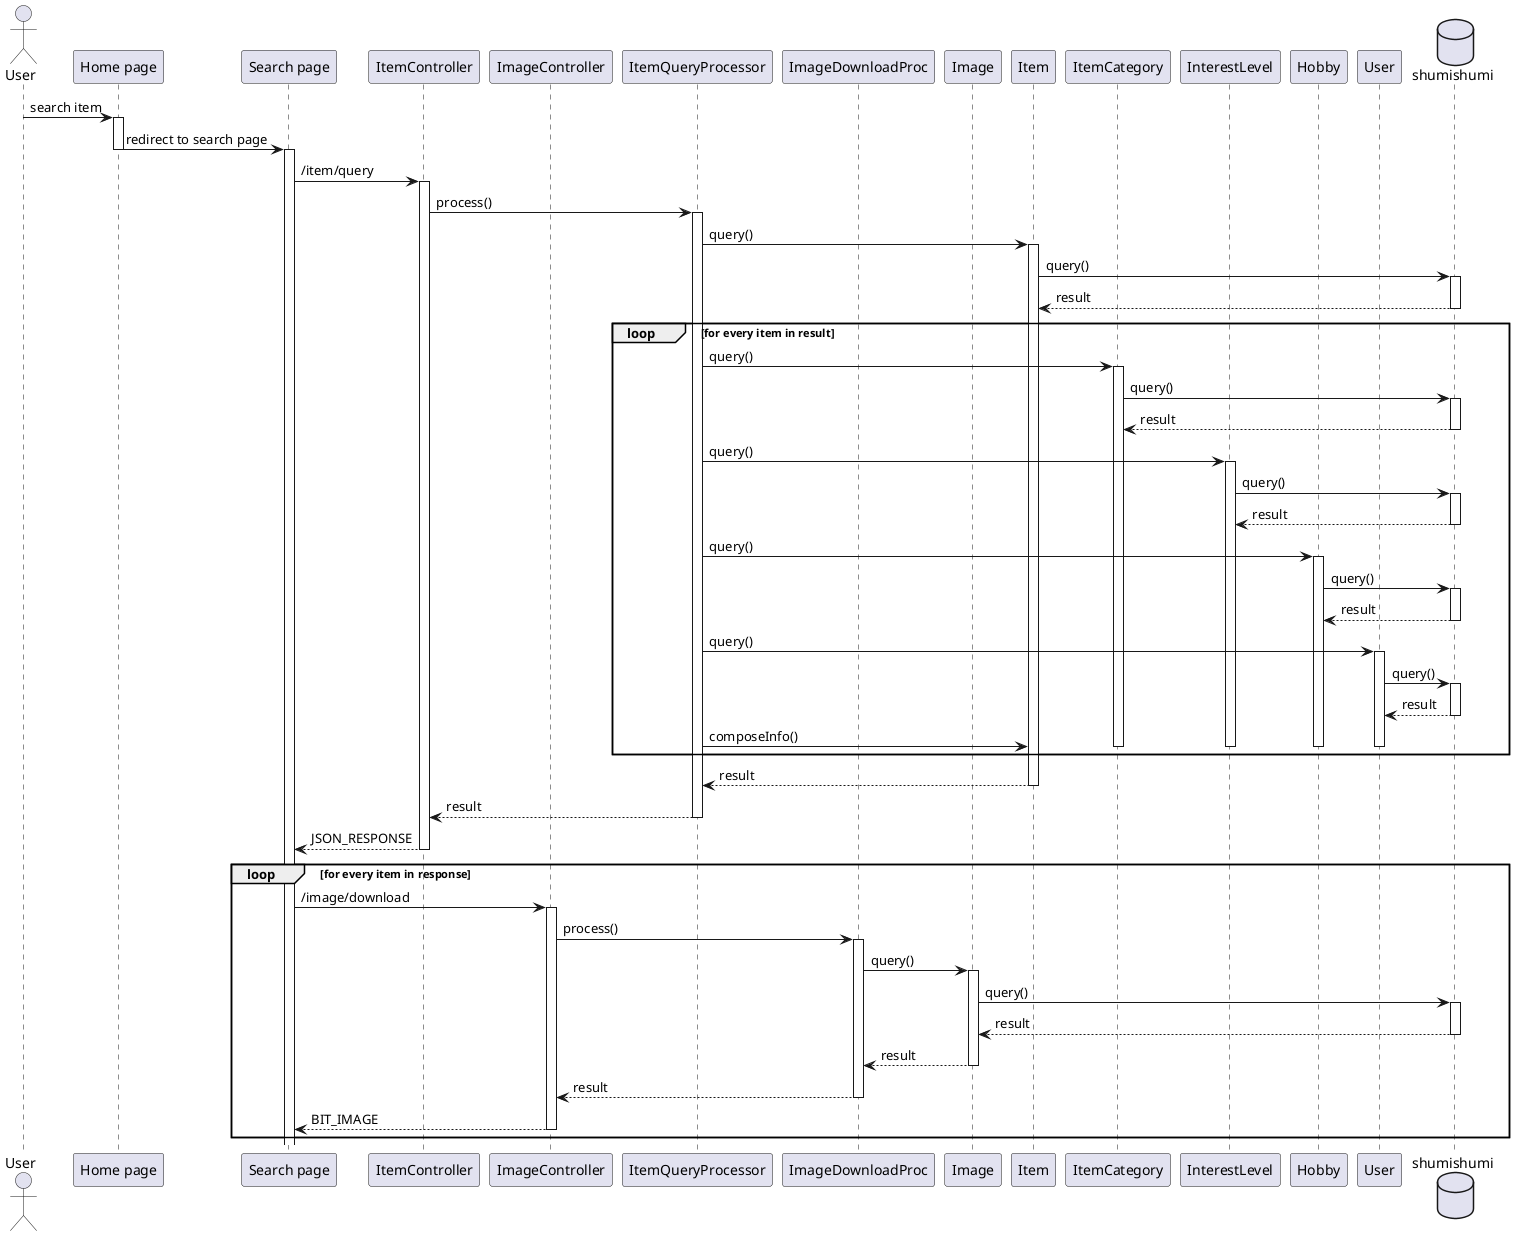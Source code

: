 @startuml search item
'autonumber 1.1.1

actor User as u

' Box "front end"
participant "Home page" as home
participant "Search page" as search
' end box

' Box "back end"
participant ItemController as ic
participant ImageController as imc

participant ItemQueryProcessor as queryproc
participant ImageDownloadProc as downproc

participant Image as img
participant Item as im
participant ItemCategory as icm
participant InterestLevel as ilm
participant Hobby as hm
participant User as um
' end box

database shumishumi as db

u -> home++ : search item
home -> search --++ : redirect to search page

search -> ic++ : /item/query
ic -> queryproc++: process()

queryproc -> im++ : query()
im -> db++ : query()
return result
loop for every item in result
queryproc -> icm++ : query()
icm -> db++: query()
return result

queryproc -> ilm++ : query()
ilm -> db++: query()
return result

queryproc -> hm++ : query()
hm -> db++: query()
return result
queryproc -> um++ : query()
um -> db++: query()
return result

queryproc -> im : composeInfo()
deactivate um
deactivate icm
deactivate ilm
deactivate hm
end

return result
return result
return JSON_RESPONSE

loop for every item in response
    search -> imc++ : /image/download
    imc -> downproc++ : process()
    downproc -> img++ : query()
    img -> db++ : query()
    return result
    return result
    return result
    return BIT_IMAGE
end

@enduml